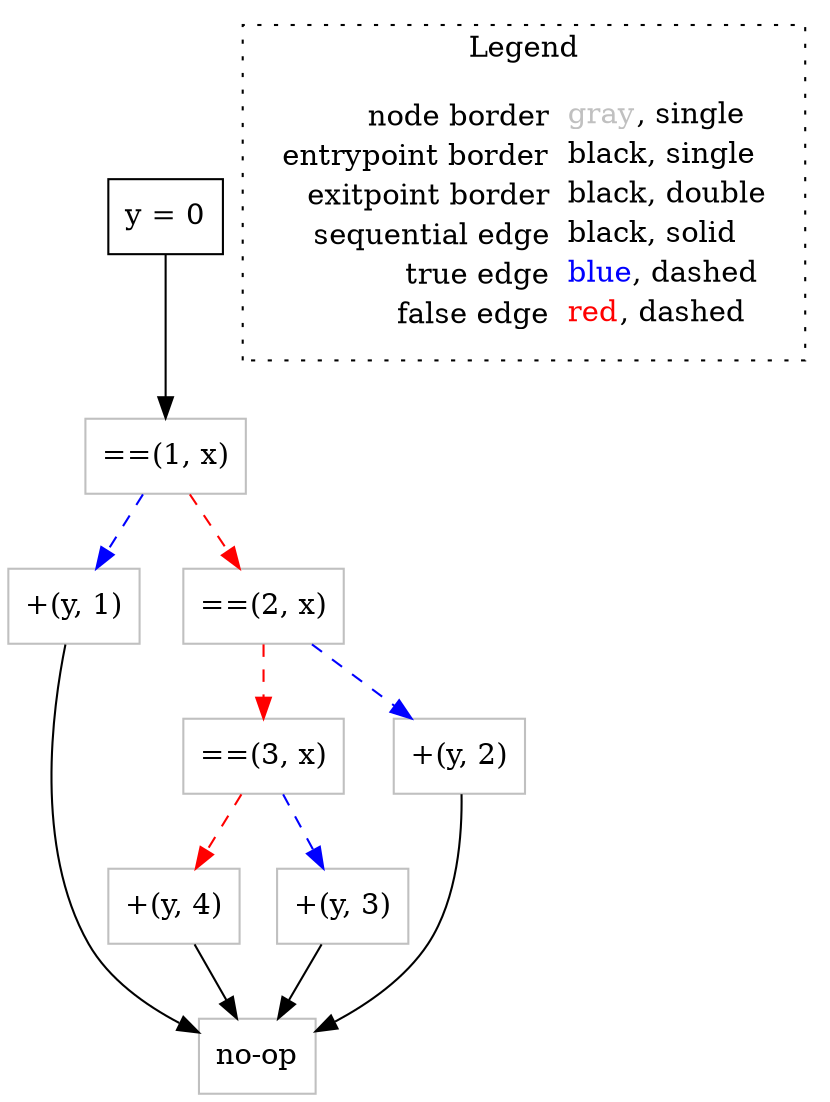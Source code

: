 digraph {
	"node0" [shape="rect",color="black",label=<y = 0>];
	"node1" [shape="rect",color="gray",label=<==(1, x)>];
	"node2" [shape="rect",color="gray",label=<+(y, 4)>];
	"node3" [shape="rect",color="gray",label=<==(3, x)>];
	"node4" [shape="rect",color="gray",label=<no-op>];
	"node5" [shape="rect",color="gray",label=<+(y, 1)>];
	"node6" [shape="rect",color="gray",label=<+(y, 2)>];
	"node7" [shape="rect",color="gray",label=<==(2, x)>];
	"node8" [shape="rect",color="gray",label=<+(y, 3)>];
	"node1" -> "node5" [color="blue",style="dashed"];
	"node1" -> "node7" [color="red",style="dashed"];
	"node2" -> "node4" [color="black"];
	"node0" -> "node1" [color="black"];
	"node3" -> "node2" [color="red",style="dashed"];
	"node3" -> "node8" [color="blue",style="dashed"];
	"node5" -> "node4" [color="black"];
	"node6" -> "node4" [color="black"];
	"node7" -> "node3" [color="red",style="dashed"];
	"node7" -> "node6" [color="blue",style="dashed"];
	"node8" -> "node4" [color="black"];
subgraph cluster_legend {
	label="Legend";
	style=dotted;
	node [shape=plaintext];
	"legend" [label=<<table border="0" cellpadding="2" cellspacing="0" cellborder="0"><tr><td align="right">node border&nbsp;</td><td align="left"><font color="gray">gray</font>, single</td></tr><tr><td align="right">entrypoint border&nbsp;</td><td align="left"><font color="black">black</font>, single</td></tr><tr><td align="right">exitpoint border&nbsp;</td><td align="left"><font color="black">black</font>, double</td></tr><tr><td align="right">sequential edge&nbsp;</td><td align="left"><font color="black">black</font>, solid</td></tr><tr><td align="right">true edge&nbsp;</td><td align="left"><font color="blue">blue</font>, dashed</td></tr><tr><td align="right">false edge&nbsp;</td><td align="left"><font color="red">red</font>, dashed</td></tr></table>>];
}

}
